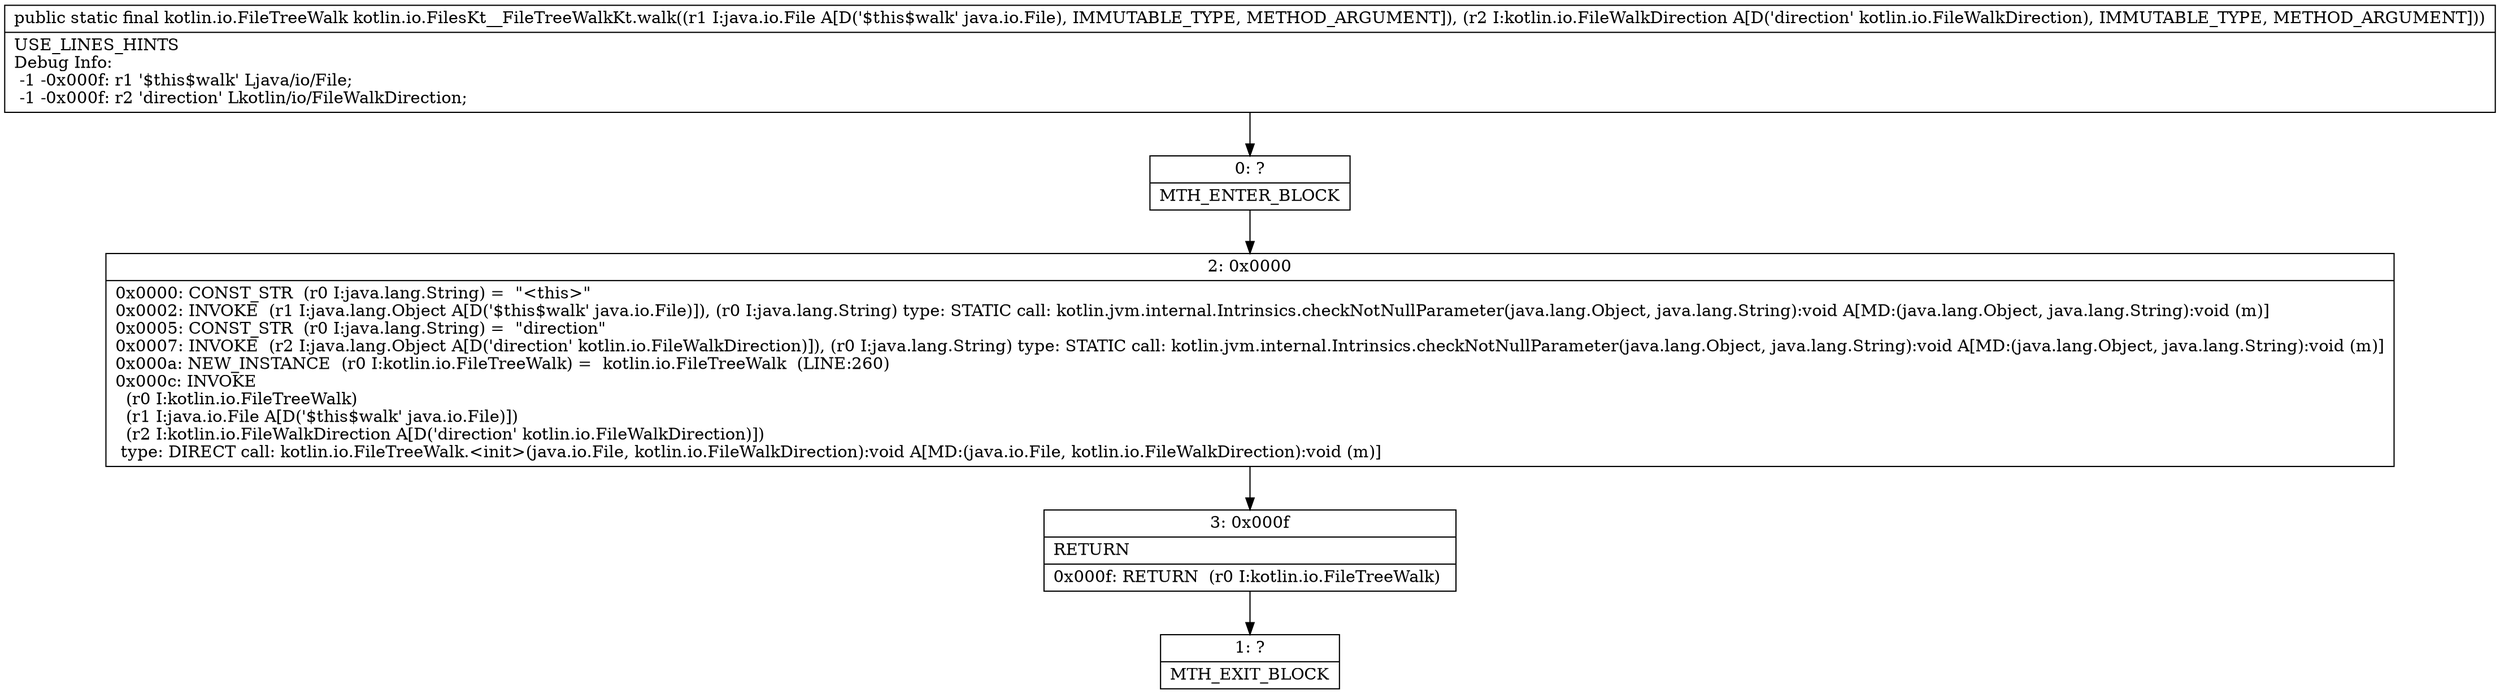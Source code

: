 digraph "CFG forkotlin.io.FilesKt__FileTreeWalkKt.walk(Ljava\/io\/File;Lkotlin\/io\/FileWalkDirection;)Lkotlin\/io\/FileTreeWalk;" {
Node_0 [shape=record,label="{0\:\ ?|MTH_ENTER_BLOCK\l}"];
Node_2 [shape=record,label="{2\:\ 0x0000|0x0000: CONST_STR  (r0 I:java.lang.String) =  \"\<this\>\" \l0x0002: INVOKE  (r1 I:java.lang.Object A[D('$this$walk' java.io.File)]), (r0 I:java.lang.String) type: STATIC call: kotlin.jvm.internal.Intrinsics.checkNotNullParameter(java.lang.Object, java.lang.String):void A[MD:(java.lang.Object, java.lang.String):void (m)]\l0x0005: CONST_STR  (r0 I:java.lang.String) =  \"direction\" \l0x0007: INVOKE  (r2 I:java.lang.Object A[D('direction' kotlin.io.FileWalkDirection)]), (r0 I:java.lang.String) type: STATIC call: kotlin.jvm.internal.Intrinsics.checkNotNullParameter(java.lang.Object, java.lang.String):void A[MD:(java.lang.Object, java.lang.String):void (m)]\l0x000a: NEW_INSTANCE  (r0 I:kotlin.io.FileTreeWalk) =  kotlin.io.FileTreeWalk  (LINE:260)\l0x000c: INVOKE  \l  (r0 I:kotlin.io.FileTreeWalk)\l  (r1 I:java.io.File A[D('$this$walk' java.io.File)])\l  (r2 I:kotlin.io.FileWalkDirection A[D('direction' kotlin.io.FileWalkDirection)])\l type: DIRECT call: kotlin.io.FileTreeWalk.\<init\>(java.io.File, kotlin.io.FileWalkDirection):void A[MD:(java.io.File, kotlin.io.FileWalkDirection):void (m)]\l}"];
Node_3 [shape=record,label="{3\:\ 0x000f|RETURN\l|0x000f: RETURN  (r0 I:kotlin.io.FileTreeWalk) \l}"];
Node_1 [shape=record,label="{1\:\ ?|MTH_EXIT_BLOCK\l}"];
MethodNode[shape=record,label="{public static final kotlin.io.FileTreeWalk kotlin.io.FilesKt__FileTreeWalkKt.walk((r1 I:java.io.File A[D('$this$walk' java.io.File), IMMUTABLE_TYPE, METHOD_ARGUMENT]), (r2 I:kotlin.io.FileWalkDirection A[D('direction' kotlin.io.FileWalkDirection), IMMUTABLE_TYPE, METHOD_ARGUMENT]))  | USE_LINES_HINTS\lDebug Info:\l  \-1 \-0x000f: r1 '$this$walk' Ljava\/io\/File;\l  \-1 \-0x000f: r2 'direction' Lkotlin\/io\/FileWalkDirection;\l}"];
MethodNode -> Node_0;Node_0 -> Node_2;
Node_2 -> Node_3;
Node_3 -> Node_1;
}

